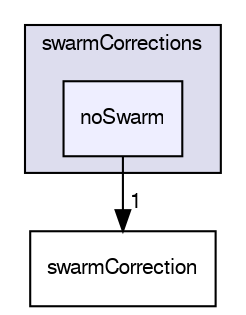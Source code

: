digraph "applications/solvers/multiphase/twoPhaseEulerFoam/interfacialModels/swarmCorrections/noSwarm" {
  bgcolor=transparent;
  compound=true
  node [ fontsize="10", fontname="FreeSans"];
  edge [ labelfontsize="10", labelfontname="FreeSans"];
  subgraph clusterdir_7250cc01f0e1754edfd2e7db56583832 {
    graph [ bgcolor="#ddddee", pencolor="black", label="swarmCorrections" fontname="FreeSans", fontsize="10", URL="dir_7250cc01f0e1754edfd2e7db56583832.html"]
  dir_93b70cd04d8e1488078bbfda6b15c2b8 [shape=box, label="noSwarm", style="filled", fillcolor="#eeeeff", pencolor="black", URL="dir_93b70cd04d8e1488078bbfda6b15c2b8.html"];
  }
  dir_f859c42565636e17004f620aec4c3e8d [shape=box label="swarmCorrection" URL="dir_f859c42565636e17004f620aec4c3e8d.html"];
  dir_93b70cd04d8e1488078bbfda6b15c2b8->dir_f859c42565636e17004f620aec4c3e8d [headlabel="1", labeldistance=1.5 headhref="dir_000216_000217.html"];
}
